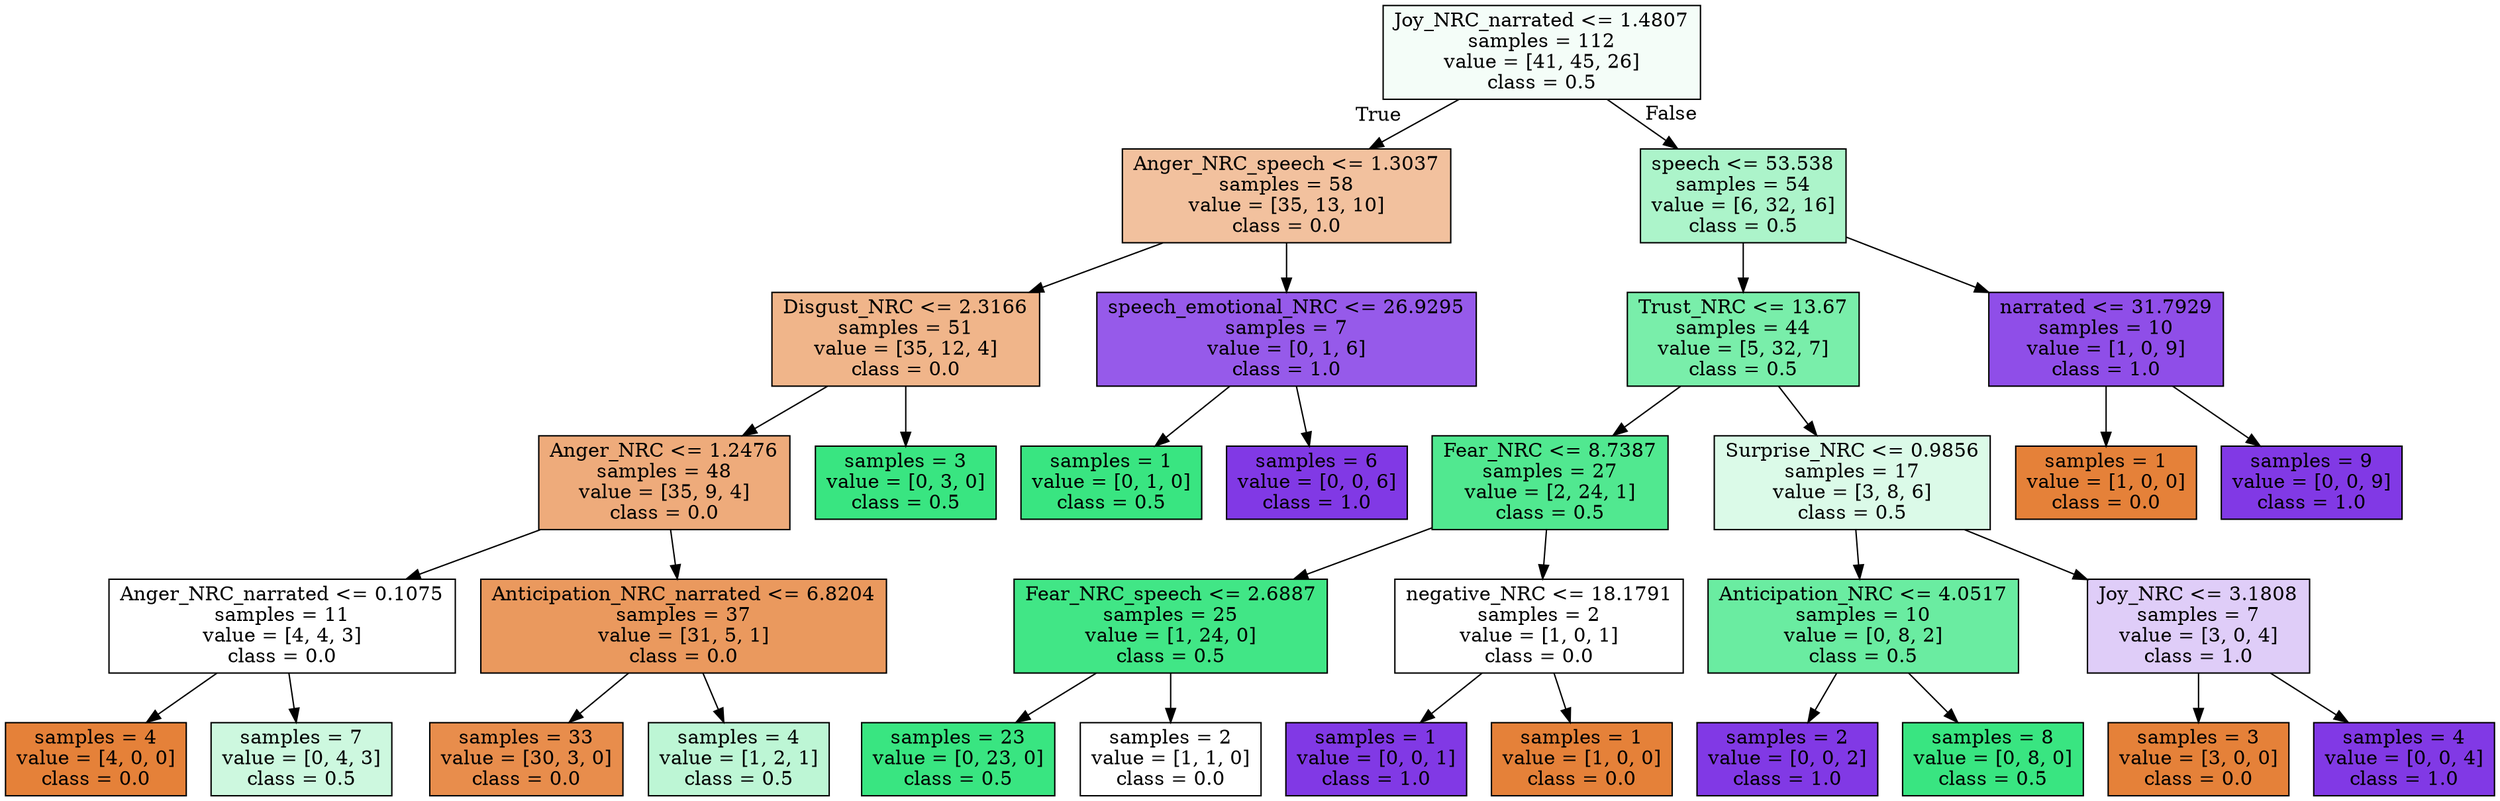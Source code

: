 digraph Tree {
node [shape=box, style="filled", color="black"] ;
0 [label="Joy_NRC_narrated <= 1.4807\nsamples = 112\nvalue = [41, 45, 26]\nclass = 0.5", fillcolor="#39e5810e"] ;
1 [label="Anger_NRC_speech <= 1.3037\nsamples = 58\nvalue = [35, 13, 10]\nclass = 0.0", fillcolor="#e581397d"] ;
0 -> 1 [labeldistance=2.5, labelangle=45, headlabel="True"] ;
2 [label="Disgust_NRC <= 2.3166\nsamples = 51\nvalue = [35, 12, 4]\nclass = 0.0", fillcolor="#e5813996"] ;
1 -> 2 ;
3 [label="Anger_NRC <= 1.2476\nsamples = 48\nvalue = [35, 9, 4]\nclass = 0.0", fillcolor="#e58139aa"] ;
2 -> 3 ;
4 [label="Anger_NRC_narrated <= 0.1075\nsamples = 11\nvalue = [4, 4, 3]\nclass = 0.0", fillcolor="#e5813900"] ;
3 -> 4 ;
5 [label="samples = 4\nvalue = [4, 0, 0]\nclass = 0.0", fillcolor="#e58139ff"] ;
4 -> 5 ;
6 [label="samples = 7\nvalue = [0, 4, 3]\nclass = 0.5", fillcolor="#39e58140"] ;
4 -> 6 ;
7 [label="Anticipation_NRC_narrated <= 6.8204\nsamples = 37\nvalue = [31, 5, 1]\nclass = 0.0", fillcolor="#e58139cf"] ;
3 -> 7 ;
8 [label="samples = 33\nvalue = [30, 3, 0]\nclass = 0.0", fillcolor="#e58139e6"] ;
7 -> 8 ;
9 [label="samples = 4\nvalue = [1, 2, 1]\nclass = 0.5", fillcolor="#39e58155"] ;
7 -> 9 ;
10 [label="samples = 3\nvalue = [0, 3, 0]\nclass = 0.5", fillcolor="#39e581ff"] ;
2 -> 10 ;
11 [label="speech_emotional_NRC <= 26.9295\nsamples = 7\nvalue = [0, 1, 6]\nclass = 1.0", fillcolor="#8139e5d4"] ;
1 -> 11 ;
12 [label="samples = 1\nvalue = [0, 1, 0]\nclass = 0.5", fillcolor="#39e581ff"] ;
11 -> 12 ;
13 [label="samples = 6\nvalue = [0, 0, 6]\nclass = 1.0", fillcolor="#8139e5ff"] ;
11 -> 13 ;
14 [label="speech <= 53.538\nsamples = 54\nvalue = [6, 32, 16]\nclass = 0.5", fillcolor="#39e5816b"] ;
0 -> 14 [labeldistance=2.5, labelangle=-45, headlabel="False"] ;
15 [label="Trust_NRC <= 13.67\nsamples = 44\nvalue = [5, 32, 7]\nclass = 0.5", fillcolor="#39e581ac"] ;
14 -> 15 ;
16 [label="Fear_NRC <= 8.7387\nsamples = 27\nvalue = [2, 24, 1]\nclass = 0.5", fillcolor="#39e581e0"] ;
15 -> 16 ;
17 [label="Fear_NRC_speech <= 2.6887\nsamples = 25\nvalue = [1, 24, 0]\nclass = 0.5", fillcolor="#39e581f4"] ;
16 -> 17 ;
18 [label="samples = 23\nvalue = [0, 23, 0]\nclass = 0.5", fillcolor="#39e581ff"] ;
17 -> 18 ;
19 [label="samples = 2\nvalue = [1, 1, 0]\nclass = 0.0", fillcolor="#e5813900"] ;
17 -> 19 ;
20 [label="negative_NRC <= 18.1791\nsamples = 2\nvalue = [1, 0, 1]\nclass = 0.0", fillcolor="#e5813900"] ;
16 -> 20 ;
21 [label="samples = 1\nvalue = [0, 0, 1]\nclass = 1.0", fillcolor="#8139e5ff"] ;
20 -> 21 ;
22 [label="samples = 1\nvalue = [1, 0, 0]\nclass = 0.0", fillcolor="#e58139ff"] ;
20 -> 22 ;
23 [label="Surprise_NRC <= 0.9856\nsamples = 17\nvalue = [3, 8, 6]\nclass = 0.5", fillcolor="#39e5812e"] ;
15 -> 23 ;
24 [label="Anticipation_NRC <= 4.0517\nsamples = 10\nvalue = [0, 8, 2]\nclass = 0.5", fillcolor="#39e581bf"] ;
23 -> 24 ;
25 [label="samples = 2\nvalue = [0, 0, 2]\nclass = 1.0", fillcolor="#8139e5ff"] ;
24 -> 25 ;
26 [label="samples = 8\nvalue = [0, 8, 0]\nclass = 0.5", fillcolor="#39e581ff"] ;
24 -> 26 ;
27 [label="Joy_NRC <= 3.1808\nsamples = 7\nvalue = [3, 0, 4]\nclass = 1.0", fillcolor="#8139e540"] ;
23 -> 27 ;
28 [label="samples = 3\nvalue = [3, 0, 0]\nclass = 0.0", fillcolor="#e58139ff"] ;
27 -> 28 ;
29 [label="samples = 4\nvalue = [0, 0, 4]\nclass = 1.0", fillcolor="#8139e5ff"] ;
27 -> 29 ;
30 [label="narrated <= 31.7929\nsamples = 10\nvalue = [1, 0, 9]\nclass = 1.0", fillcolor="#8139e5e3"] ;
14 -> 30 ;
31 [label="samples = 1\nvalue = [1, 0, 0]\nclass = 0.0", fillcolor="#e58139ff"] ;
30 -> 31 ;
32 [label="samples = 9\nvalue = [0, 0, 9]\nclass = 1.0", fillcolor="#8139e5ff"] ;
30 -> 32 ;
}